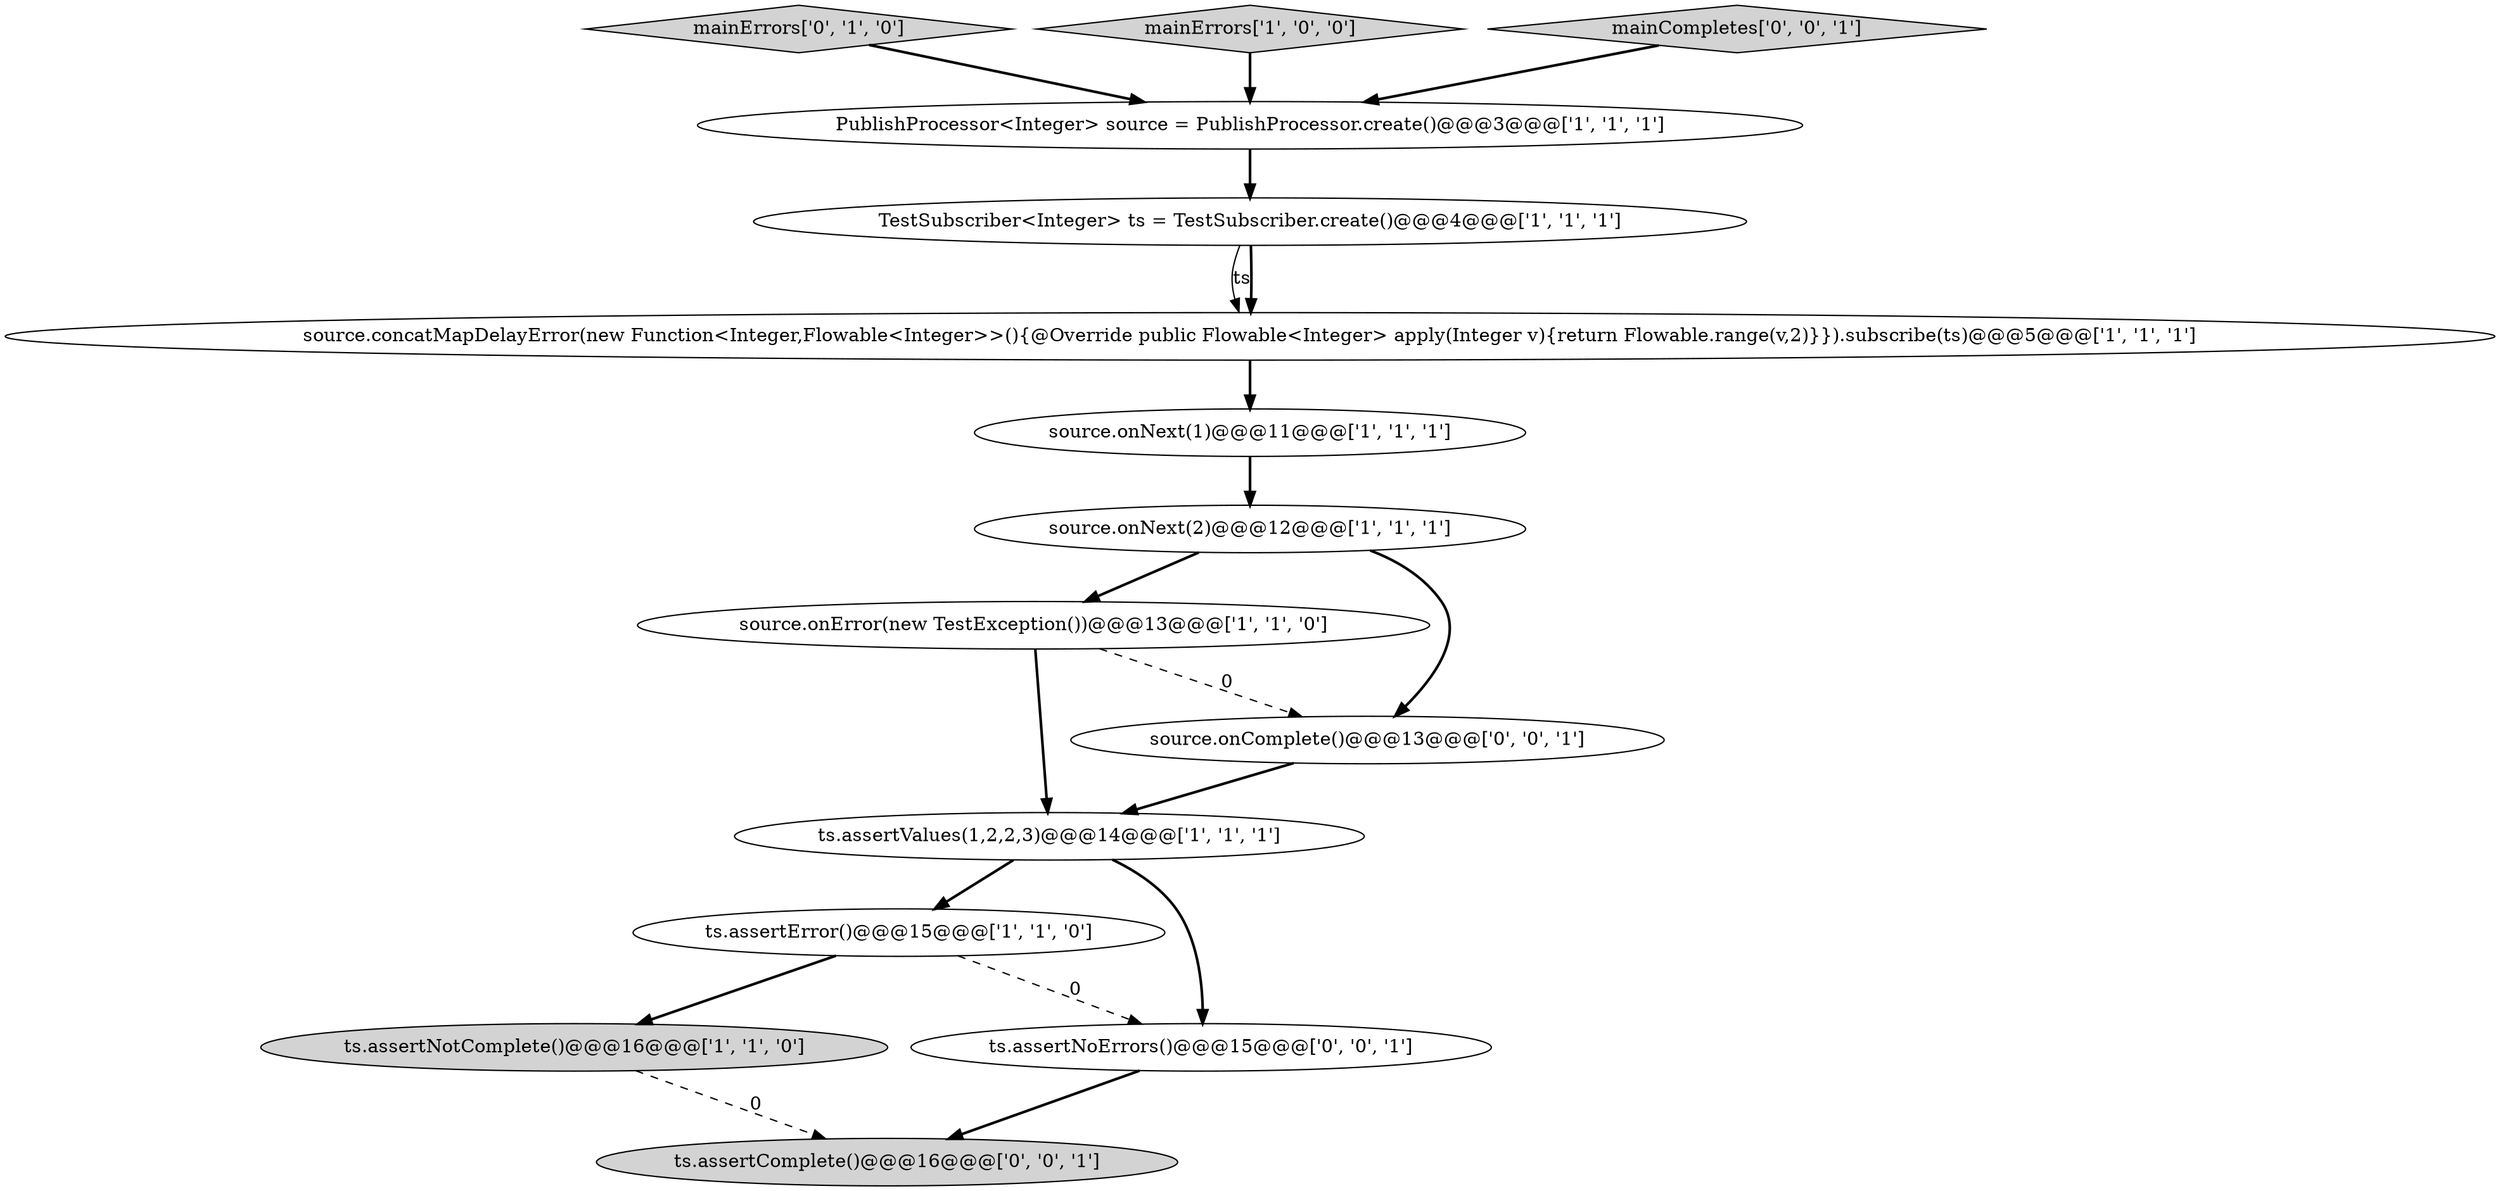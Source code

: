 digraph {
8 [style = filled, label = "TestSubscriber<Integer> ts = TestSubscriber.create()@@@4@@@['1', '1', '1']", fillcolor = white, shape = ellipse image = "AAA0AAABBB1BBB"];
10 [style = filled, label = "mainErrors['0', '1', '0']", fillcolor = lightgray, shape = diamond image = "AAA0AAABBB2BBB"];
2 [style = filled, label = "ts.assertNotComplete()@@@16@@@['1', '1', '0']", fillcolor = lightgray, shape = ellipse image = "AAA0AAABBB1BBB"];
0 [style = filled, label = "ts.assertError()@@@15@@@['1', '1', '0']", fillcolor = white, shape = ellipse image = "AAA0AAABBB1BBB"];
5 [style = filled, label = "source.onError(new TestException())@@@13@@@['1', '1', '0']", fillcolor = white, shape = ellipse image = "AAA0AAABBB1BBB"];
11 [style = filled, label = "source.onComplete()@@@13@@@['0', '0', '1']", fillcolor = white, shape = ellipse image = "AAA0AAABBB3BBB"];
7 [style = filled, label = "source.onNext(1)@@@11@@@['1', '1', '1']", fillcolor = white, shape = ellipse image = "AAA0AAABBB1BBB"];
13 [style = filled, label = "ts.assertNoErrors()@@@15@@@['0', '0', '1']", fillcolor = white, shape = ellipse image = "AAA0AAABBB3BBB"];
12 [style = filled, label = "ts.assertComplete()@@@16@@@['0', '0', '1']", fillcolor = lightgray, shape = ellipse image = "AAA0AAABBB3BBB"];
6 [style = filled, label = "mainErrors['1', '0', '0']", fillcolor = lightgray, shape = diamond image = "AAA0AAABBB1BBB"];
4 [style = filled, label = "source.concatMapDelayError(new Function<Integer,Flowable<Integer>>(){@Override public Flowable<Integer> apply(Integer v){return Flowable.range(v,2)}}).subscribe(ts)@@@5@@@['1', '1', '1']", fillcolor = white, shape = ellipse image = "AAA0AAABBB1BBB"];
1 [style = filled, label = "PublishProcessor<Integer> source = PublishProcessor.create()@@@3@@@['1', '1', '1']", fillcolor = white, shape = ellipse image = "AAA0AAABBB1BBB"];
14 [style = filled, label = "mainCompletes['0', '0', '1']", fillcolor = lightgray, shape = diamond image = "AAA0AAABBB3BBB"];
3 [style = filled, label = "source.onNext(2)@@@12@@@['1', '1', '1']", fillcolor = white, shape = ellipse image = "AAA0AAABBB1BBB"];
9 [style = filled, label = "ts.assertValues(1,2,2,3)@@@14@@@['1', '1', '1']", fillcolor = white, shape = ellipse image = "AAA0AAABBB1BBB"];
10->1 [style = bold, label=""];
1->8 [style = bold, label=""];
9->13 [style = bold, label=""];
13->12 [style = bold, label=""];
0->13 [style = dashed, label="0"];
0->2 [style = bold, label=""];
3->11 [style = bold, label=""];
11->9 [style = bold, label=""];
4->7 [style = bold, label=""];
9->0 [style = bold, label=""];
5->9 [style = bold, label=""];
8->4 [style = solid, label="ts"];
8->4 [style = bold, label=""];
6->1 [style = bold, label=""];
3->5 [style = bold, label=""];
5->11 [style = dashed, label="0"];
2->12 [style = dashed, label="0"];
14->1 [style = bold, label=""];
7->3 [style = bold, label=""];
}

